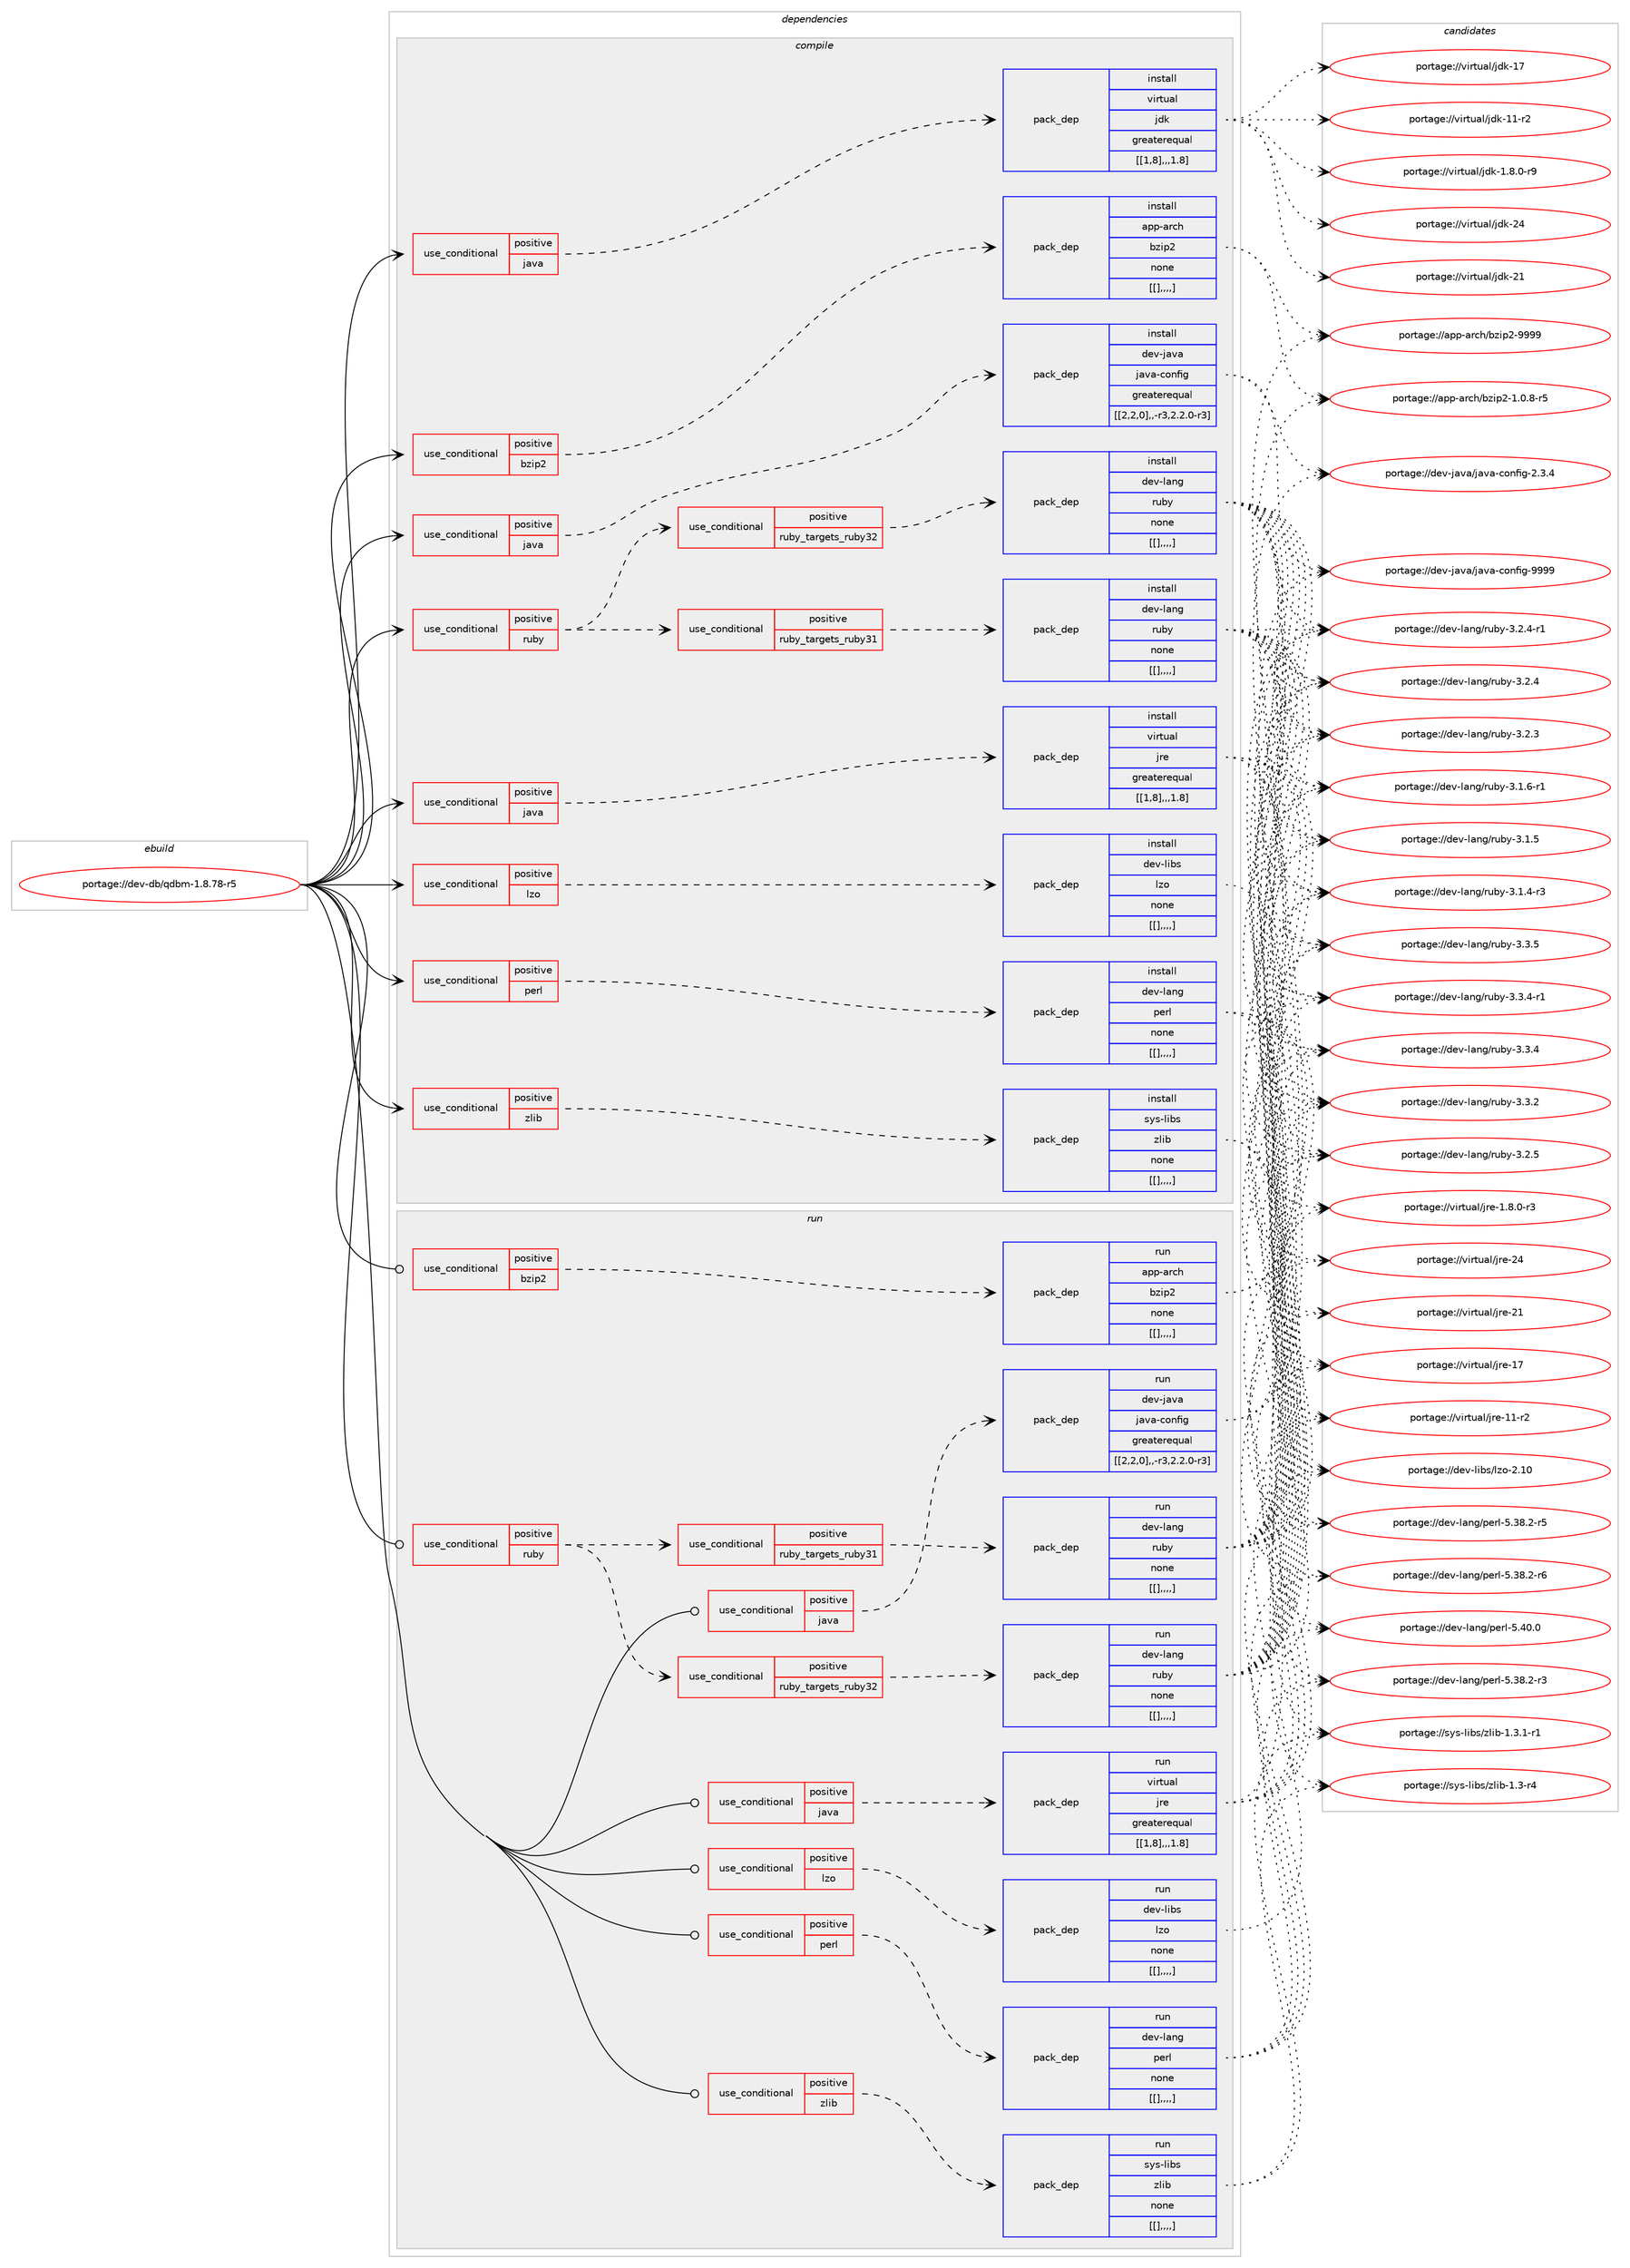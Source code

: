 digraph prolog {

# *************
# Graph options
# *************

newrank=true;
concentrate=true;
compound=true;
graph [rankdir=LR,fontname=Helvetica,fontsize=10,ranksep=1.5];#, ranksep=2.5, nodesep=0.2];
edge  [arrowhead=vee];
node  [fontname=Helvetica,fontsize=10];

# **********
# The ebuild
# **********

subgraph cluster_leftcol {
color=gray;
label=<<i>ebuild</i>>;
id [label="portage://dev-db/qdbm-1.8.78-r5", color=red, width=4, href="../dev-db/qdbm-1.8.78-r5.svg"];
}

# ****************
# The dependencies
# ****************

subgraph cluster_midcol {
color=gray;
label=<<i>dependencies</i>>;
subgraph cluster_compile {
fillcolor="#eeeeee";
style=filled;
label=<<i>compile</i>>;
subgraph cond19085 {
dependency71191 [label=<<TABLE BORDER="0" CELLBORDER="1" CELLSPACING="0" CELLPADDING="4"><TR><TD ROWSPAN="3" CELLPADDING="10">use_conditional</TD></TR><TR><TD>positive</TD></TR><TR><TD>bzip2</TD></TR></TABLE>>, shape=none, color=red];
subgraph pack51159 {
dependency71192 [label=<<TABLE BORDER="0" CELLBORDER="1" CELLSPACING="0" CELLPADDING="4" WIDTH="220"><TR><TD ROWSPAN="6" CELLPADDING="30">pack_dep</TD></TR><TR><TD WIDTH="110">install</TD></TR><TR><TD>app-arch</TD></TR><TR><TD>bzip2</TD></TR><TR><TD>none</TD></TR><TR><TD>[[],,,,]</TD></TR></TABLE>>, shape=none, color=blue];
}
dependency71191:e -> dependency71192:w [weight=20,style="dashed",arrowhead="vee"];
}
id:e -> dependency71191:w [weight=20,style="solid",arrowhead="vee"];
subgraph cond19086 {
dependency71193 [label=<<TABLE BORDER="0" CELLBORDER="1" CELLSPACING="0" CELLPADDING="4"><TR><TD ROWSPAN="3" CELLPADDING="10">use_conditional</TD></TR><TR><TD>positive</TD></TR><TR><TD>java</TD></TR></TABLE>>, shape=none, color=red];
subgraph pack51160 {
dependency71194 [label=<<TABLE BORDER="0" CELLBORDER="1" CELLSPACING="0" CELLPADDING="4" WIDTH="220"><TR><TD ROWSPAN="6" CELLPADDING="30">pack_dep</TD></TR><TR><TD WIDTH="110">install</TD></TR><TR><TD>dev-java</TD></TR><TR><TD>java-config</TD></TR><TR><TD>greaterequal</TD></TR><TR><TD>[[2,2,0],,-r3,2.2.0-r3]</TD></TR></TABLE>>, shape=none, color=blue];
}
dependency71193:e -> dependency71194:w [weight=20,style="dashed",arrowhead="vee"];
}
id:e -> dependency71193:w [weight=20,style="solid",arrowhead="vee"];
subgraph cond19087 {
dependency71195 [label=<<TABLE BORDER="0" CELLBORDER="1" CELLSPACING="0" CELLPADDING="4"><TR><TD ROWSPAN="3" CELLPADDING="10">use_conditional</TD></TR><TR><TD>positive</TD></TR><TR><TD>java</TD></TR></TABLE>>, shape=none, color=red];
subgraph pack51161 {
dependency71196 [label=<<TABLE BORDER="0" CELLBORDER="1" CELLSPACING="0" CELLPADDING="4" WIDTH="220"><TR><TD ROWSPAN="6" CELLPADDING="30">pack_dep</TD></TR><TR><TD WIDTH="110">install</TD></TR><TR><TD>virtual</TD></TR><TR><TD>jdk</TD></TR><TR><TD>greaterequal</TD></TR><TR><TD>[[1,8],,,1.8]</TD></TR></TABLE>>, shape=none, color=blue];
}
dependency71195:e -> dependency71196:w [weight=20,style="dashed",arrowhead="vee"];
}
id:e -> dependency71195:w [weight=20,style="solid",arrowhead="vee"];
subgraph cond19088 {
dependency71197 [label=<<TABLE BORDER="0" CELLBORDER="1" CELLSPACING="0" CELLPADDING="4"><TR><TD ROWSPAN="3" CELLPADDING="10">use_conditional</TD></TR><TR><TD>positive</TD></TR><TR><TD>java</TD></TR></TABLE>>, shape=none, color=red];
subgraph pack51162 {
dependency71198 [label=<<TABLE BORDER="0" CELLBORDER="1" CELLSPACING="0" CELLPADDING="4" WIDTH="220"><TR><TD ROWSPAN="6" CELLPADDING="30">pack_dep</TD></TR><TR><TD WIDTH="110">install</TD></TR><TR><TD>virtual</TD></TR><TR><TD>jre</TD></TR><TR><TD>greaterequal</TD></TR><TR><TD>[[1,8],,,1.8]</TD></TR></TABLE>>, shape=none, color=blue];
}
dependency71197:e -> dependency71198:w [weight=20,style="dashed",arrowhead="vee"];
}
id:e -> dependency71197:w [weight=20,style="solid",arrowhead="vee"];
subgraph cond19089 {
dependency71199 [label=<<TABLE BORDER="0" CELLBORDER="1" CELLSPACING="0" CELLPADDING="4"><TR><TD ROWSPAN="3" CELLPADDING="10">use_conditional</TD></TR><TR><TD>positive</TD></TR><TR><TD>lzo</TD></TR></TABLE>>, shape=none, color=red];
subgraph pack51163 {
dependency71200 [label=<<TABLE BORDER="0" CELLBORDER="1" CELLSPACING="0" CELLPADDING="4" WIDTH="220"><TR><TD ROWSPAN="6" CELLPADDING="30">pack_dep</TD></TR><TR><TD WIDTH="110">install</TD></TR><TR><TD>dev-libs</TD></TR><TR><TD>lzo</TD></TR><TR><TD>none</TD></TR><TR><TD>[[],,,,]</TD></TR></TABLE>>, shape=none, color=blue];
}
dependency71199:e -> dependency71200:w [weight=20,style="dashed",arrowhead="vee"];
}
id:e -> dependency71199:w [weight=20,style="solid",arrowhead="vee"];
subgraph cond19090 {
dependency71201 [label=<<TABLE BORDER="0" CELLBORDER="1" CELLSPACING="0" CELLPADDING="4"><TR><TD ROWSPAN="3" CELLPADDING="10">use_conditional</TD></TR><TR><TD>positive</TD></TR><TR><TD>perl</TD></TR></TABLE>>, shape=none, color=red];
subgraph pack51164 {
dependency71202 [label=<<TABLE BORDER="0" CELLBORDER="1" CELLSPACING="0" CELLPADDING="4" WIDTH="220"><TR><TD ROWSPAN="6" CELLPADDING="30">pack_dep</TD></TR><TR><TD WIDTH="110">install</TD></TR><TR><TD>dev-lang</TD></TR><TR><TD>perl</TD></TR><TR><TD>none</TD></TR><TR><TD>[[],,,,]</TD></TR></TABLE>>, shape=none, color=blue];
}
dependency71201:e -> dependency71202:w [weight=20,style="dashed",arrowhead="vee"];
}
id:e -> dependency71201:w [weight=20,style="solid",arrowhead="vee"];
subgraph cond19091 {
dependency71203 [label=<<TABLE BORDER="0" CELLBORDER="1" CELLSPACING="0" CELLPADDING="4"><TR><TD ROWSPAN="3" CELLPADDING="10">use_conditional</TD></TR><TR><TD>positive</TD></TR><TR><TD>ruby</TD></TR></TABLE>>, shape=none, color=red];
subgraph cond19092 {
dependency71204 [label=<<TABLE BORDER="0" CELLBORDER="1" CELLSPACING="0" CELLPADDING="4"><TR><TD ROWSPAN="3" CELLPADDING="10">use_conditional</TD></TR><TR><TD>positive</TD></TR><TR><TD>ruby_targets_ruby31</TD></TR></TABLE>>, shape=none, color=red];
subgraph pack51165 {
dependency71205 [label=<<TABLE BORDER="0" CELLBORDER="1" CELLSPACING="0" CELLPADDING="4" WIDTH="220"><TR><TD ROWSPAN="6" CELLPADDING="30">pack_dep</TD></TR><TR><TD WIDTH="110">install</TD></TR><TR><TD>dev-lang</TD></TR><TR><TD>ruby</TD></TR><TR><TD>none</TD></TR><TR><TD>[[],,,,]</TD></TR></TABLE>>, shape=none, color=blue];
}
dependency71204:e -> dependency71205:w [weight=20,style="dashed",arrowhead="vee"];
}
dependency71203:e -> dependency71204:w [weight=20,style="dashed",arrowhead="vee"];
subgraph cond19093 {
dependency71206 [label=<<TABLE BORDER="0" CELLBORDER="1" CELLSPACING="0" CELLPADDING="4"><TR><TD ROWSPAN="3" CELLPADDING="10">use_conditional</TD></TR><TR><TD>positive</TD></TR><TR><TD>ruby_targets_ruby32</TD></TR></TABLE>>, shape=none, color=red];
subgraph pack51166 {
dependency71207 [label=<<TABLE BORDER="0" CELLBORDER="1" CELLSPACING="0" CELLPADDING="4" WIDTH="220"><TR><TD ROWSPAN="6" CELLPADDING="30">pack_dep</TD></TR><TR><TD WIDTH="110">install</TD></TR><TR><TD>dev-lang</TD></TR><TR><TD>ruby</TD></TR><TR><TD>none</TD></TR><TR><TD>[[],,,,]</TD></TR></TABLE>>, shape=none, color=blue];
}
dependency71206:e -> dependency71207:w [weight=20,style="dashed",arrowhead="vee"];
}
dependency71203:e -> dependency71206:w [weight=20,style="dashed",arrowhead="vee"];
}
id:e -> dependency71203:w [weight=20,style="solid",arrowhead="vee"];
subgraph cond19094 {
dependency71208 [label=<<TABLE BORDER="0" CELLBORDER="1" CELLSPACING="0" CELLPADDING="4"><TR><TD ROWSPAN="3" CELLPADDING="10">use_conditional</TD></TR><TR><TD>positive</TD></TR><TR><TD>zlib</TD></TR></TABLE>>, shape=none, color=red];
subgraph pack51167 {
dependency71209 [label=<<TABLE BORDER="0" CELLBORDER="1" CELLSPACING="0" CELLPADDING="4" WIDTH="220"><TR><TD ROWSPAN="6" CELLPADDING="30">pack_dep</TD></TR><TR><TD WIDTH="110">install</TD></TR><TR><TD>sys-libs</TD></TR><TR><TD>zlib</TD></TR><TR><TD>none</TD></TR><TR><TD>[[],,,,]</TD></TR></TABLE>>, shape=none, color=blue];
}
dependency71208:e -> dependency71209:w [weight=20,style="dashed",arrowhead="vee"];
}
id:e -> dependency71208:w [weight=20,style="solid",arrowhead="vee"];
}
subgraph cluster_compileandrun {
fillcolor="#eeeeee";
style=filled;
label=<<i>compile and run</i>>;
}
subgraph cluster_run {
fillcolor="#eeeeee";
style=filled;
label=<<i>run</i>>;
subgraph cond19095 {
dependency71210 [label=<<TABLE BORDER="0" CELLBORDER="1" CELLSPACING="0" CELLPADDING="4"><TR><TD ROWSPAN="3" CELLPADDING="10">use_conditional</TD></TR><TR><TD>positive</TD></TR><TR><TD>bzip2</TD></TR></TABLE>>, shape=none, color=red];
subgraph pack51168 {
dependency71211 [label=<<TABLE BORDER="0" CELLBORDER="1" CELLSPACING="0" CELLPADDING="4" WIDTH="220"><TR><TD ROWSPAN="6" CELLPADDING="30">pack_dep</TD></TR><TR><TD WIDTH="110">run</TD></TR><TR><TD>app-arch</TD></TR><TR><TD>bzip2</TD></TR><TR><TD>none</TD></TR><TR><TD>[[],,,,]</TD></TR></TABLE>>, shape=none, color=blue];
}
dependency71210:e -> dependency71211:w [weight=20,style="dashed",arrowhead="vee"];
}
id:e -> dependency71210:w [weight=20,style="solid",arrowhead="odot"];
subgraph cond19096 {
dependency71212 [label=<<TABLE BORDER="0" CELLBORDER="1" CELLSPACING="0" CELLPADDING="4"><TR><TD ROWSPAN="3" CELLPADDING="10">use_conditional</TD></TR><TR><TD>positive</TD></TR><TR><TD>java</TD></TR></TABLE>>, shape=none, color=red];
subgraph pack51169 {
dependency71213 [label=<<TABLE BORDER="0" CELLBORDER="1" CELLSPACING="0" CELLPADDING="4" WIDTH="220"><TR><TD ROWSPAN="6" CELLPADDING="30">pack_dep</TD></TR><TR><TD WIDTH="110">run</TD></TR><TR><TD>dev-java</TD></TR><TR><TD>java-config</TD></TR><TR><TD>greaterequal</TD></TR><TR><TD>[[2,2,0],,-r3,2.2.0-r3]</TD></TR></TABLE>>, shape=none, color=blue];
}
dependency71212:e -> dependency71213:w [weight=20,style="dashed",arrowhead="vee"];
}
id:e -> dependency71212:w [weight=20,style="solid",arrowhead="odot"];
subgraph cond19097 {
dependency71214 [label=<<TABLE BORDER="0" CELLBORDER="1" CELLSPACING="0" CELLPADDING="4"><TR><TD ROWSPAN="3" CELLPADDING="10">use_conditional</TD></TR><TR><TD>positive</TD></TR><TR><TD>java</TD></TR></TABLE>>, shape=none, color=red];
subgraph pack51170 {
dependency71215 [label=<<TABLE BORDER="0" CELLBORDER="1" CELLSPACING="0" CELLPADDING="4" WIDTH="220"><TR><TD ROWSPAN="6" CELLPADDING="30">pack_dep</TD></TR><TR><TD WIDTH="110">run</TD></TR><TR><TD>virtual</TD></TR><TR><TD>jre</TD></TR><TR><TD>greaterequal</TD></TR><TR><TD>[[1,8],,,1.8]</TD></TR></TABLE>>, shape=none, color=blue];
}
dependency71214:e -> dependency71215:w [weight=20,style="dashed",arrowhead="vee"];
}
id:e -> dependency71214:w [weight=20,style="solid",arrowhead="odot"];
subgraph cond19098 {
dependency71216 [label=<<TABLE BORDER="0" CELLBORDER="1" CELLSPACING="0" CELLPADDING="4"><TR><TD ROWSPAN="3" CELLPADDING="10">use_conditional</TD></TR><TR><TD>positive</TD></TR><TR><TD>lzo</TD></TR></TABLE>>, shape=none, color=red];
subgraph pack51171 {
dependency71217 [label=<<TABLE BORDER="0" CELLBORDER="1" CELLSPACING="0" CELLPADDING="4" WIDTH="220"><TR><TD ROWSPAN="6" CELLPADDING="30">pack_dep</TD></TR><TR><TD WIDTH="110">run</TD></TR><TR><TD>dev-libs</TD></TR><TR><TD>lzo</TD></TR><TR><TD>none</TD></TR><TR><TD>[[],,,,]</TD></TR></TABLE>>, shape=none, color=blue];
}
dependency71216:e -> dependency71217:w [weight=20,style="dashed",arrowhead="vee"];
}
id:e -> dependency71216:w [weight=20,style="solid",arrowhead="odot"];
subgraph cond19099 {
dependency71218 [label=<<TABLE BORDER="0" CELLBORDER="1" CELLSPACING="0" CELLPADDING="4"><TR><TD ROWSPAN="3" CELLPADDING="10">use_conditional</TD></TR><TR><TD>positive</TD></TR><TR><TD>perl</TD></TR></TABLE>>, shape=none, color=red];
subgraph pack51172 {
dependency71219 [label=<<TABLE BORDER="0" CELLBORDER="1" CELLSPACING="0" CELLPADDING="4" WIDTH="220"><TR><TD ROWSPAN="6" CELLPADDING="30">pack_dep</TD></TR><TR><TD WIDTH="110">run</TD></TR><TR><TD>dev-lang</TD></TR><TR><TD>perl</TD></TR><TR><TD>none</TD></TR><TR><TD>[[],,,,]</TD></TR></TABLE>>, shape=none, color=blue];
}
dependency71218:e -> dependency71219:w [weight=20,style="dashed",arrowhead="vee"];
}
id:e -> dependency71218:w [weight=20,style="solid",arrowhead="odot"];
subgraph cond19100 {
dependency71220 [label=<<TABLE BORDER="0" CELLBORDER="1" CELLSPACING="0" CELLPADDING="4"><TR><TD ROWSPAN="3" CELLPADDING="10">use_conditional</TD></TR><TR><TD>positive</TD></TR><TR><TD>ruby</TD></TR></TABLE>>, shape=none, color=red];
subgraph cond19101 {
dependency71221 [label=<<TABLE BORDER="0" CELLBORDER="1" CELLSPACING="0" CELLPADDING="4"><TR><TD ROWSPAN="3" CELLPADDING="10">use_conditional</TD></TR><TR><TD>positive</TD></TR><TR><TD>ruby_targets_ruby31</TD></TR></TABLE>>, shape=none, color=red];
subgraph pack51173 {
dependency71222 [label=<<TABLE BORDER="0" CELLBORDER="1" CELLSPACING="0" CELLPADDING="4" WIDTH="220"><TR><TD ROWSPAN="6" CELLPADDING="30">pack_dep</TD></TR><TR><TD WIDTH="110">run</TD></TR><TR><TD>dev-lang</TD></TR><TR><TD>ruby</TD></TR><TR><TD>none</TD></TR><TR><TD>[[],,,,]</TD></TR></TABLE>>, shape=none, color=blue];
}
dependency71221:e -> dependency71222:w [weight=20,style="dashed",arrowhead="vee"];
}
dependency71220:e -> dependency71221:w [weight=20,style="dashed",arrowhead="vee"];
subgraph cond19102 {
dependency71223 [label=<<TABLE BORDER="0" CELLBORDER="1" CELLSPACING="0" CELLPADDING="4"><TR><TD ROWSPAN="3" CELLPADDING="10">use_conditional</TD></TR><TR><TD>positive</TD></TR><TR><TD>ruby_targets_ruby32</TD></TR></TABLE>>, shape=none, color=red];
subgraph pack51174 {
dependency71224 [label=<<TABLE BORDER="0" CELLBORDER="1" CELLSPACING="0" CELLPADDING="4" WIDTH="220"><TR><TD ROWSPAN="6" CELLPADDING="30">pack_dep</TD></TR><TR><TD WIDTH="110">run</TD></TR><TR><TD>dev-lang</TD></TR><TR><TD>ruby</TD></TR><TR><TD>none</TD></TR><TR><TD>[[],,,,]</TD></TR></TABLE>>, shape=none, color=blue];
}
dependency71223:e -> dependency71224:w [weight=20,style="dashed",arrowhead="vee"];
}
dependency71220:e -> dependency71223:w [weight=20,style="dashed",arrowhead="vee"];
}
id:e -> dependency71220:w [weight=20,style="solid",arrowhead="odot"];
subgraph cond19103 {
dependency71225 [label=<<TABLE BORDER="0" CELLBORDER="1" CELLSPACING="0" CELLPADDING="4"><TR><TD ROWSPAN="3" CELLPADDING="10">use_conditional</TD></TR><TR><TD>positive</TD></TR><TR><TD>zlib</TD></TR></TABLE>>, shape=none, color=red];
subgraph pack51175 {
dependency71226 [label=<<TABLE BORDER="0" CELLBORDER="1" CELLSPACING="0" CELLPADDING="4" WIDTH="220"><TR><TD ROWSPAN="6" CELLPADDING="30">pack_dep</TD></TR><TR><TD WIDTH="110">run</TD></TR><TR><TD>sys-libs</TD></TR><TR><TD>zlib</TD></TR><TR><TD>none</TD></TR><TR><TD>[[],,,,]</TD></TR></TABLE>>, shape=none, color=blue];
}
dependency71225:e -> dependency71226:w [weight=20,style="dashed",arrowhead="vee"];
}
id:e -> dependency71225:w [weight=20,style="solid",arrowhead="odot"];
}
}

# **************
# The candidates
# **************

subgraph cluster_choices {
rank=same;
color=gray;
label=<<i>candidates</i>>;

subgraph choice51159 {
color=black;
nodesep=1;
choice971121124597114991044798122105112504557575757 [label="portage://app-arch/bzip2-9999", color=red, width=4,href="../app-arch/bzip2-9999.svg"];
choice971121124597114991044798122105112504549464846564511453 [label="portage://app-arch/bzip2-1.0.8-r5", color=red, width=4,href="../app-arch/bzip2-1.0.8-r5.svg"];
dependency71192:e -> choice971121124597114991044798122105112504557575757:w [style=dotted,weight="100"];
dependency71192:e -> choice971121124597114991044798122105112504549464846564511453:w [style=dotted,weight="100"];
}
subgraph choice51160 {
color=black;
nodesep=1;
choice10010111845106971189747106971189745991111101021051034557575757 [label="portage://dev-java/java-config-9999", color=red, width=4,href="../dev-java/java-config-9999.svg"];
choice1001011184510697118974710697118974599111110102105103455046514652 [label="portage://dev-java/java-config-2.3.4", color=red, width=4,href="../dev-java/java-config-2.3.4.svg"];
dependency71194:e -> choice10010111845106971189747106971189745991111101021051034557575757:w [style=dotted,weight="100"];
dependency71194:e -> choice1001011184510697118974710697118974599111110102105103455046514652:w [style=dotted,weight="100"];
}
subgraph choice51161 {
color=black;
nodesep=1;
choice1181051141161179710847106100107455052 [label="portage://virtual/jdk-24", color=red, width=4,href="../virtual/jdk-24.svg"];
choice1181051141161179710847106100107455049 [label="portage://virtual/jdk-21", color=red, width=4,href="../virtual/jdk-21.svg"];
choice1181051141161179710847106100107454955 [label="portage://virtual/jdk-17", color=red, width=4,href="../virtual/jdk-17.svg"];
choice11810511411611797108471061001074549494511450 [label="portage://virtual/jdk-11-r2", color=red, width=4,href="../virtual/jdk-11-r2.svg"];
choice11810511411611797108471061001074549465646484511457 [label="portage://virtual/jdk-1.8.0-r9", color=red, width=4,href="../virtual/jdk-1.8.0-r9.svg"];
dependency71196:e -> choice1181051141161179710847106100107455052:w [style=dotted,weight="100"];
dependency71196:e -> choice1181051141161179710847106100107455049:w [style=dotted,weight="100"];
dependency71196:e -> choice1181051141161179710847106100107454955:w [style=dotted,weight="100"];
dependency71196:e -> choice11810511411611797108471061001074549494511450:w [style=dotted,weight="100"];
dependency71196:e -> choice11810511411611797108471061001074549465646484511457:w [style=dotted,weight="100"];
}
subgraph choice51162 {
color=black;
nodesep=1;
choice1181051141161179710847106114101455052 [label="portage://virtual/jre-24", color=red, width=4,href="../virtual/jre-24.svg"];
choice1181051141161179710847106114101455049 [label="portage://virtual/jre-21", color=red, width=4,href="../virtual/jre-21.svg"];
choice1181051141161179710847106114101454955 [label="portage://virtual/jre-17", color=red, width=4,href="../virtual/jre-17.svg"];
choice11810511411611797108471061141014549494511450 [label="portage://virtual/jre-11-r2", color=red, width=4,href="../virtual/jre-11-r2.svg"];
choice11810511411611797108471061141014549465646484511451 [label="portage://virtual/jre-1.8.0-r3", color=red, width=4,href="../virtual/jre-1.8.0-r3.svg"];
dependency71198:e -> choice1181051141161179710847106114101455052:w [style=dotted,weight="100"];
dependency71198:e -> choice1181051141161179710847106114101455049:w [style=dotted,weight="100"];
dependency71198:e -> choice1181051141161179710847106114101454955:w [style=dotted,weight="100"];
dependency71198:e -> choice11810511411611797108471061141014549494511450:w [style=dotted,weight="100"];
dependency71198:e -> choice11810511411611797108471061141014549465646484511451:w [style=dotted,weight="100"];
}
subgraph choice51163 {
color=black;
nodesep=1;
choice1001011184510810598115471081221114550464948 [label="portage://dev-libs/lzo-2.10", color=red, width=4,href="../dev-libs/lzo-2.10.svg"];
dependency71200:e -> choice1001011184510810598115471081221114550464948:w [style=dotted,weight="100"];
}
subgraph choice51164 {
color=black;
nodesep=1;
choice10010111845108971101034711210111410845534652484648 [label="portage://dev-lang/perl-5.40.0", color=red, width=4,href="../dev-lang/perl-5.40.0.svg"];
choice100101118451089711010347112101114108455346515646504511454 [label="portage://dev-lang/perl-5.38.2-r6", color=red, width=4,href="../dev-lang/perl-5.38.2-r6.svg"];
choice100101118451089711010347112101114108455346515646504511453 [label="portage://dev-lang/perl-5.38.2-r5", color=red, width=4,href="../dev-lang/perl-5.38.2-r5.svg"];
choice100101118451089711010347112101114108455346515646504511451 [label="portage://dev-lang/perl-5.38.2-r3", color=red, width=4,href="../dev-lang/perl-5.38.2-r3.svg"];
dependency71202:e -> choice10010111845108971101034711210111410845534652484648:w [style=dotted,weight="100"];
dependency71202:e -> choice100101118451089711010347112101114108455346515646504511454:w [style=dotted,weight="100"];
dependency71202:e -> choice100101118451089711010347112101114108455346515646504511453:w [style=dotted,weight="100"];
dependency71202:e -> choice100101118451089711010347112101114108455346515646504511451:w [style=dotted,weight="100"];
}
subgraph choice51165 {
color=black;
nodesep=1;
choice10010111845108971101034711411798121455146514653 [label="portage://dev-lang/ruby-3.3.5", color=red, width=4,href="../dev-lang/ruby-3.3.5.svg"];
choice100101118451089711010347114117981214551465146524511449 [label="portage://dev-lang/ruby-3.3.4-r1", color=red, width=4,href="../dev-lang/ruby-3.3.4-r1.svg"];
choice10010111845108971101034711411798121455146514652 [label="portage://dev-lang/ruby-3.3.4", color=red, width=4,href="../dev-lang/ruby-3.3.4.svg"];
choice10010111845108971101034711411798121455146514650 [label="portage://dev-lang/ruby-3.3.2", color=red, width=4,href="../dev-lang/ruby-3.3.2.svg"];
choice10010111845108971101034711411798121455146504653 [label="portage://dev-lang/ruby-3.2.5", color=red, width=4,href="../dev-lang/ruby-3.2.5.svg"];
choice100101118451089711010347114117981214551465046524511449 [label="portage://dev-lang/ruby-3.2.4-r1", color=red, width=4,href="../dev-lang/ruby-3.2.4-r1.svg"];
choice10010111845108971101034711411798121455146504652 [label="portage://dev-lang/ruby-3.2.4", color=red, width=4,href="../dev-lang/ruby-3.2.4.svg"];
choice10010111845108971101034711411798121455146504651 [label="portage://dev-lang/ruby-3.2.3", color=red, width=4,href="../dev-lang/ruby-3.2.3.svg"];
choice100101118451089711010347114117981214551464946544511449 [label="portage://dev-lang/ruby-3.1.6-r1", color=red, width=4,href="../dev-lang/ruby-3.1.6-r1.svg"];
choice10010111845108971101034711411798121455146494653 [label="portage://dev-lang/ruby-3.1.5", color=red, width=4,href="../dev-lang/ruby-3.1.5.svg"];
choice100101118451089711010347114117981214551464946524511451 [label="portage://dev-lang/ruby-3.1.4-r3", color=red, width=4,href="../dev-lang/ruby-3.1.4-r3.svg"];
dependency71205:e -> choice10010111845108971101034711411798121455146514653:w [style=dotted,weight="100"];
dependency71205:e -> choice100101118451089711010347114117981214551465146524511449:w [style=dotted,weight="100"];
dependency71205:e -> choice10010111845108971101034711411798121455146514652:w [style=dotted,weight="100"];
dependency71205:e -> choice10010111845108971101034711411798121455146514650:w [style=dotted,weight="100"];
dependency71205:e -> choice10010111845108971101034711411798121455146504653:w [style=dotted,weight="100"];
dependency71205:e -> choice100101118451089711010347114117981214551465046524511449:w [style=dotted,weight="100"];
dependency71205:e -> choice10010111845108971101034711411798121455146504652:w [style=dotted,weight="100"];
dependency71205:e -> choice10010111845108971101034711411798121455146504651:w [style=dotted,weight="100"];
dependency71205:e -> choice100101118451089711010347114117981214551464946544511449:w [style=dotted,weight="100"];
dependency71205:e -> choice10010111845108971101034711411798121455146494653:w [style=dotted,weight="100"];
dependency71205:e -> choice100101118451089711010347114117981214551464946524511451:w [style=dotted,weight="100"];
}
subgraph choice51166 {
color=black;
nodesep=1;
choice10010111845108971101034711411798121455146514653 [label="portage://dev-lang/ruby-3.3.5", color=red, width=4,href="../dev-lang/ruby-3.3.5.svg"];
choice100101118451089711010347114117981214551465146524511449 [label="portage://dev-lang/ruby-3.3.4-r1", color=red, width=4,href="../dev-lang/ruby-3.3.4-r1.svg"];
choice10010111845108971101034711411798121455146514652 [label="portage://dev-lang/ruby-3.3.4", color=red, width=4,href="../dev-lang/ruby-3.3.4.svg"];
choice10010111845108971101034711411798121455146514650 [label="portage://dev-lang/ruby-3.3.2", color=red, width=4,href="../dev-lang/ruby-3.3.2.svg"];
choice10010111845108971101034711411798121455146504653 [label="portage://dev-lang/ruby-3.2.5", color=red, width=4,href="../dev-lang/ruby-3.2.5.svg"];
choice100101118451089711010347114117981214551465046524511449 [label="portage://dev-lang/ruby-3.2.4-r1", color=red, width=4,href="../dev-lang/ruby-3.2.4-r1.svg"];
choice10010111845108971101034711411798121455146504652 [label="portage://dev-lang/ruby-3.2.4", color=red, width=4,href="../dev-lang/ruby-3.2.4.svg"];
choice10010111845108971101034711411798121455146504651 [label="portage://dev-lang/ruby-3.2.3", color=red, width=4,href="../dev-lang/ruby-3.2.3.svg"];
choice100101118451089711010347114117981214551464946544511449 [label="portage://dev-lang/ruby-3.1.6-r1", color=red, width=4,href="../dev-lang/ruby-3.1.6-r1.svg"];
choice10010111845108971101034711411798121455146494653 [label="portage://dev-lang/ruby-3.1.5", color=red, width=4,href="../dev-lang/ruby-3.1.5.svg"];
choice100101118451089711010347114117981214551464946524511451 [label="portage://dev-lang/ruby-3.1.4-r3", color=red, width=4,href="../dev-lang/ruby-3.1.4-r3.svg"];
dependency71207:e -> choice10010111845108971101034711411798121455146514653:w [style=dotted,weight="100"];
dependency71207:e -> choice100101118451089711010347114117981214551465146524511449:w [style=dotted,weight="100"];
dependency71207:e -> choice10010111845108971101034711411798121455146514652:w [style=dotted,weight="100"];
dependency71207:e -> choice10010111845108971101034711411798121455146514650:w [style=dotted,weight="100"];
dependency71207:e -> choice10010111845108971101034711411798121455146504653:w [style=dotted,weight="100"];
dependency71207:e -> choice100101118451089711010347114117981214551465046524511449:w [style=dotted,weight="100"];
dependency71207:e -> choice10010111845108971101034711411798121455146504652:w [style=dotted,weight="100"];
dependency71207:e -> choice10010111845108971101034711411798121455146504651:w [style=dotted,weight="100"];
dependency71207:e -> choice100101118451089711010347114117981214551464946544511449:w [style=dotted,weight="100"];
dependency71207:e -> choice10010111845108971101034711411798121455146494653:w [style=dotted,weight="100"];
dependency71207:e -> choice100101118451089711010347114117981214551464946524511451:w [style=dotted,weight="100"];
}
subgraph choice51167 {
color=black;
nodesep=1;
choice115121115451081059811547122108105984549465146494511449 [label="portage://sys-libs/zlib-1.3.1-r1", color=red, width=4,href="../sys-libs/zlib-1.3.1-r1.svg"];
choice11512111545108105981154712210810598454946514511452 [label="portage://sys-libs/zlib-1.3-r4", color=red, width=4,href="../sys-libs/zlib-1.3-r4.svg"];
dependency71209:e -> choice115121115451081059811547122108105984549465146494511449:w [style=dotted,weight="100"];
dependency71209:e -> choice11512111545108105981154712210810598454946514511452:w [style=dotted,weight="100"];
}
subgraph choice51168 {
color=black;
nodesep=1;
choice971121124597114991044798122105112504557575757 [label="portage://app-arch/bzip2-9999", color=red, width=4,href="../app-arch/bzip2-9999.svg"];
choice971121124597114991044798122105112504549464846564511453 [label="portage://app-arch/bzip2-1.0.8-r5", color=red, width=4,href="../app-arch/bzip2-1.0.8-r5.svg"];
dependency71211:e -> choice971121124597114991044798122105112504557575757:w [style=dotted,weight="100"];
dependency71211:e -> choice971121124597114991044798122105112504549464846564511453:w [style=dotted,weight="100"];
}
subgraph choice51169 {
color=black;
nodesep=1;
choice10010111845106971189747106971189745991111101021051034557575757 [label="portage://dev-java/java-config-9999", color=red, width=4,href="../dev-java/java-config-9999.svg"];
choice1001011184510697118974710697118974599111110102105103455046514652 [label="portage://dev-java/java-config-2.3.4", color=red, width=4,href="../dev-java/java-config-2.3.4.svg"];
dependency71213:e -> choice10010111845106971189747106971189745991111101021051034557575757:w [style=dotted,weight="100"];
dependency71213:e -> choice1001011184510697118974710697118974599111110102105103455046514652:w [style=dotted,weight="100"];
}
subgraph choice51170 {
color=black;
nodesep=1;
choice1181051141161179710847106114101455052 [label="portage://virtual/jre-24", color=red, width=4,href="../virtual/jre-24.svg"];
choice1181051141161179710847106114101455049 [label="portage://virtual/jre-21", color=red, width=4,href="../virtual/jre-21.svg"];
choice1181051141161179710847106114101454955 [label="portage://virtual/jre-17", color=red, width=4,href="../virtual/jre-17.svg"];
choice11810511411611797108471061141014549494511450 [label="portage://virtual/jre-11-r2", color=red, width=4,href="../virtual/jre-11-r2.svg"];
choice11810511411611797108471061141014549465646484511451 [label="portage://virtual/jre-1.8.0-r3", color=red, width=4,href="../virtual/jre-1.8.0-r3.svg"];
dependency71215:e -> choice1181051141161179710847106114101455052:w [style=dotted,weight="100"];
dependency71215:e -> choice1181051141161179710847106114101455049:w [style=dotted,weight="100"];
dependency71215:e -> choice1181051141161179710847106114101454955:w [style=dotted,weight="100"];
dependency71215:e -> choice11810511411611797108471061141014549494511450:w [style=dotted,weight="100"];
dependency71215:e -> choice11810511411611797108471061141014549465646484511451:w [style=dotted,weight="100"];
}
subgraph choice51171 {
color=black;
nodesep=1;
choice1001011184510810598115471081221114550464948 [label="portage://dev-libs/lzo-2.10", color=red, width=4,href="../dev-libs/lzo-2.10.svg"];
dependency71217:e -> choice1001011184510810598115471081221114550464948:w [style=dotted,weight="100"];
}
subgraph choice51172 {
color=black;
nodesep=1;
choice10010111845108971101034711210111410845534652484648 [label="portage://dev-lang/perl-5.40.0", color=red, width=4,href="../dev-lang/perl-5.40.0.svg"];
choice100101118451089711010347112101114108455346515646504511454 [label="portage://dev-lang/perl-5.38.2-r6", color=red, width=4,href="../dev-lang/perl-5.38.2-r6.svg"];
choice100101118451089711010347112101114108455346515646504511453 [label="portage://dev-lang/perl-5.38.2-r5", color=red, width=4,href="../dev-lang/perl-5.38.2-r5.svg"];
choice100101118451089711010347112101114108455346515646504511451 [label="portage://dev-lang/perl-5.38.2-r3", color=red, width=4,href="../dev-lang/perl-5.38.2-r3.svg"];
dependency71219:e -> choice10010111845108971101034711210111410845534652484648:w [style=dotted,weight="100"];
dependency71219:e -> choice100101118451089711010347112101114108455346515646504511454:w [style=dotted,weight="100"];
dependency71219:e -> choice100101118451089711010347112101114108455346515646504511453:w [style=dotted,weight="100"];
dependency71219:e -> choice100101118451089711010347112101114108455346515646504511451:w [style=dotted,weight="100"];
}
subgraph choice51173 {
color=black;
nodesep=1;
choice10010111845108971101034711411798121455146514653 [label="portage://dev-lang/ruby-3.3.5", color=red, width=4,href="../dev-lang/ruby-3.3.5.svg"];
choice100101118451089711010347114117981214551465146524511449 [label="portage://dev-lang/ruby-3.3.4-r1", color=red, width=4,href="../dev-lang/ruby-3.3.4-r1.svg"];
choice10010111845108971101034711411798121455146514652 [label="portage://dev-lang/ruby-3.3.4", color=red, width=4,href="../dev-lang/ruby-3.3.4.svg"];
choice10010111845108971101034711411798121455146514650 [label="portage://dev-lang/ruby-3.3.2", color=red, width=4,href="../dev-lang/ruby-3.3.2.svg"];
choice10010111845108971101034711411798121455146504653 [label="portage://dev-lang/ruby-3.2.5", color=red, width=4,href="../dev-lang/ruby-3.2.5.svg"];
choice100101118451089711010347114117981214551465046524511449 [label="portage://dev-lang/ruby-3.2.4-r1", color=red, width=4,href="../dev-lang/ruby-3.2.4-r1.svg"];
choice10010111845108971101034711411798121455146504652 [label="portage://dev-lang/ruby-3.2.4", color=red, width=4,href="../dev-lang/ruby-3.2.4.svg"];
choice10010111845108971101034711411798121455146504651 [label="portage://dev-lang/ruby-3.2.3", color=red, width=4,href="../dev-lang/ruby-3.2.3.svg"];
choice100101118451089711010347114117981214551464946544511449 [label="portage://dev-lang/ruby-3.1.6-r1", color=red, width=4,href="../dev-lang/ruby-3.1.6-r1.svg"];
choice10010111845108971101034711411798121455146494653 [label="portage://dev-lang/ruby-3.1.5", color=red, width=4,href="../dev-lang/ruby-3.1.5.svg"];
choice100101118451089711010347114117981214551464946524511451 [label="portage://dev-lang/ruby-3.1.4-r3", color=red, width=4,href="../dev-lang/ruby-3.1.4-r3.svg"];
dependency71222:e -> choice10010111845108971101034711411798121455146514653:w [style=dotted,weight="100"];
dependency71222:e -> choice100101118451089711010347114117981214551465146524511449:w [style=dotted,weight="100"];
dependency71222:e -> choice10010111845108971101034711411798121455146514652:w [style=dotted,weight="100"];
dependency71222:e -> choice10010111845108971101034711411798121455146514650:w [style=dotted,weight="100"];
dependency71222:e -> choice10010111845108971101034711411798121455146504653:w [style=dotted,weight="100"];
dependency71222:e -> choice100101118451089711010347114117981214551465046524511449:w [style=dotted,weight="100"];
dependency71222:e -> choice10010111845108971101034711411798121455146504652:w [style=dotted,weight="100"];
dependency71222:e -> choice10010111845108971101034711411798121455146504651:w [style=dotted,weight="100"];
dependency71222:e -> choice100101118451089711010347114117981214551464946544511449:w [style=dotted,weight="100"];
dependency71222:e -> choice10010111845108971101034711411798121455146494653:w [style=dotted,weight="100"];
dependency71222:e -> choice100101118451089711010347114117981214551464946524511451:w [style=dotted,weight="100"];
}
subgraph choice51174 {
color=black;
nodesep=1;
choice10010111845108971101034711411798121455146514653 [label="portage://dev-lang/ruby-3.3.5", color=red, width=4,href="../dev-lang/ruby-3.3.5.svg"];
choice100101118451089711010347114117981214551465146524511449 [label="portage://dev-lang/ruby-3.3.4-r1", color=red, width=4,href="../dev-lang/ruby-3.3.4-r1.svg"];
choice10010111845108971101034711411798121455146514652 [label="portage://dev-lang/ruby-3.3.4", color=red, width=4,href="../dev-lang/ruby-3.3.4.svg"];
choice10010111845108971101034711411798121455146514650 [label="portage://dev-lang/ruby-3.3.2", color=red, width=4,href="../dev-lang/ruby-3.3.2.svg"];
choice10010111845108971101034711411798121455146504653 [label="portage://dev-lang/ruby-3.2.5", color=red, width=4,href="../dev-lang/ruby-3.2.5.svg"];
choice100101118451089711010347114117981214551465046524511449 [label="portage://dev-lang/ruby-3.2.4-r1", color=red, width=4,href="../dev-lang/ruby-3.2.4-r1.svg"];
choice10010111845108971101034711411798121455146504652 [label="portage://dev-lang/ruby-3.2.4", color=red, width=4,href="../dev-lang/ruby-3.2.4.svg"];
choice10010111845108971101034711411798121455146504651 [label="portage://dev-lang/ruby-3.2.3", color=red, width=4,href="../dev-lang/ruby-3.2.3.svg"];
choice100101118451089711010347114117981214551464946544511449 [label="portage://dev-lang/ruby-3.1.6-r1", color=red, width=4,href="../dev-lang/ruby-3.1.6-r1.svg"];
choice10010111845108971101034711411798121455146494653 [label="portage://dev-lang/ruby-3.1.5", color=red, width=4,href="../dev-lang/ruby-3.1.5.svg"];
choice100101118451089711010347114117981214551464946524511451 [label="portage://dev-lang/ruby-3.1.4-r3", color=red, width=4,href="../dev-lang/ruby-3.1.4-r3.svg"];
dependency71224:e -> choice10010111845108971101034711411798121455146514653:w [style=dotted,weight="100"];
dependency71224:e -> choice100101118451089711010347114117981214551465146524511449:w [style=dotted,weight="100"];
dependency71224:e -> choice10010111845108971101034711411798121455146514652:w [style=dotted,weight="100"];
dependency71224:e -> choice10010111845108971101034711411798121455146514650:w [style=dotted,weight="100"];
dependency71224:e -> choice10010111845108971101034711411798121455146504653:w [style=dotted,weight="100"];
dependency71224:e -> choice100101118451089711010347114117981214551465046524511449:w [style=dotted,weight="100"];
dependency71224:e -> choice10010111845108971101034711411798121455146504652:w [style=dotted,weight="100"];
dependency71224:e -> choice10010111845108971101034711411798121455146504651:w [style=dotted,weight="100"];
dependency71224:e -> choice100101118451089711010347114117981214551464946544511449:w [style=dotted,weight="100"];
dependency71224:e -> choice10010111845108971101034711411798121455146494653:w [style=dotted,weight="100"];
dependency71224:e -> choice100101118451089711010347114117981214551464946524511451:w [style=dotted,weight="100"];
}
subgraph choice51175 {
color=black;
nodesep=1;
choice115121115451081059811547122108105984549465146494511449 [label="portage://sys-libs/zlib-1.3.1-r1", color=red, width=4,href="../sys-libs/zlib-1.3.1-r1.svg"];
choice11512111545108105981154712210810598454946514511452 [label="portage://sys-libs/zlib-1.3-r4", color=red, width=4,href="../sys-libs/zlib-1.3-r4.svg"];
dependency71226:e -> choice115121115451081059811547122108105984549465146494511449:w [style=dotted,weight="100"];
dependency71226:e -> choice11512111545108105981154712210810598454946514511452:w [style=dotted,weight="100"];
}
}

}
